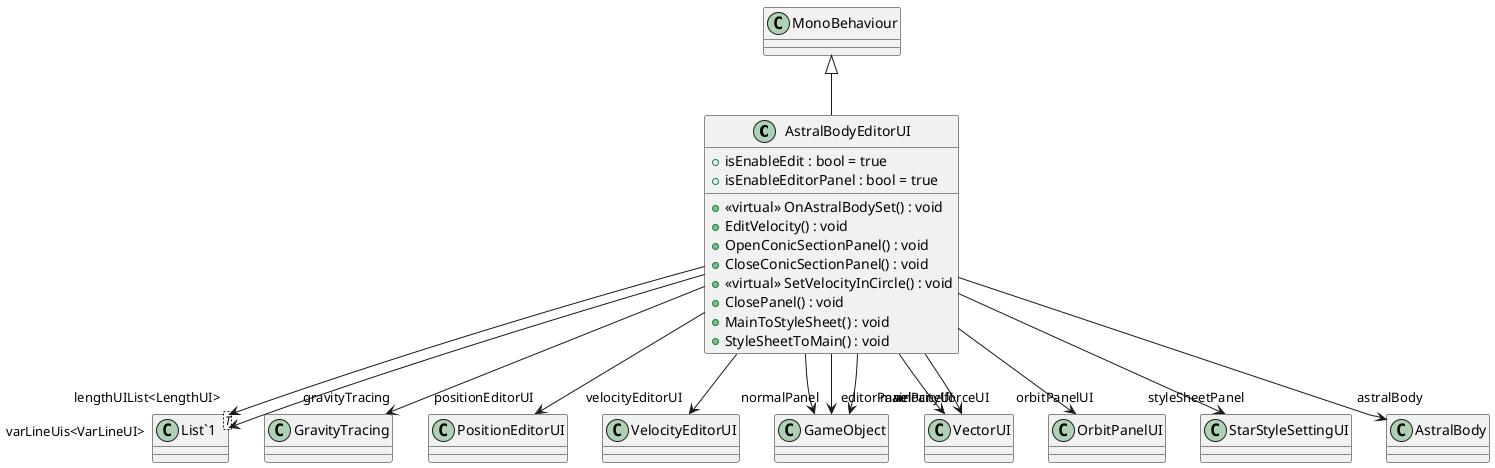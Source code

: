 @startuml
class AstralBodyEditorUI {
    + isEnableEdit : bool = true
    + isEnableEditorPanel : bool = true
    + <<virtual>> OnAstralBodySet() : void
    + EditVelocity() : void
    + OpenConicSectionPanel() : void
    + CloseConicSectionPanel() : void
    + <<virtual>> SetVelocityInCircle() : void
    + ClosePanel() : void
    + MainToStyleSheet() : void
    + StyleSheetToMain() : void
}
class "List`1"<T> {
}
MonoBehaviour <|-- AstralBodyEditorUI
AstralBodyEditorUI --> "gravityTracing" GravityTracing
AstralBodyEditorUI --> "positionEditorUI" PositionEditorUI
AstralBodyEditorUI --> "velocityEditorUI" VelocityEditorUI
AstralBodyEditorUI --> "normalPanel" GameObject
AstralBodyEditorUI --> "forceUI" VectorUI
AstralBodyEditorUI --> "velocityUI" VectorUI
AstralBodyEditorUI --> "lengthUIList<LengthUI>" "List`1"
AstralBodyEditorUI --> "orbitPanelUI" OrbitPanelUI
AstralBodyEditorUI --> "editorPanel" GameObject
AstralBodyEditorUI --> "varLineUis<VarLineUI>" "List`1"
AstralBodyEditorUI --> "mainPanel" GameObject
AstralBodyEditorUI --> "styleSheetPanel" StarStyleSettingUI
AstralBodyEditorUI --> "astralBody" AstralBody
@enduml
